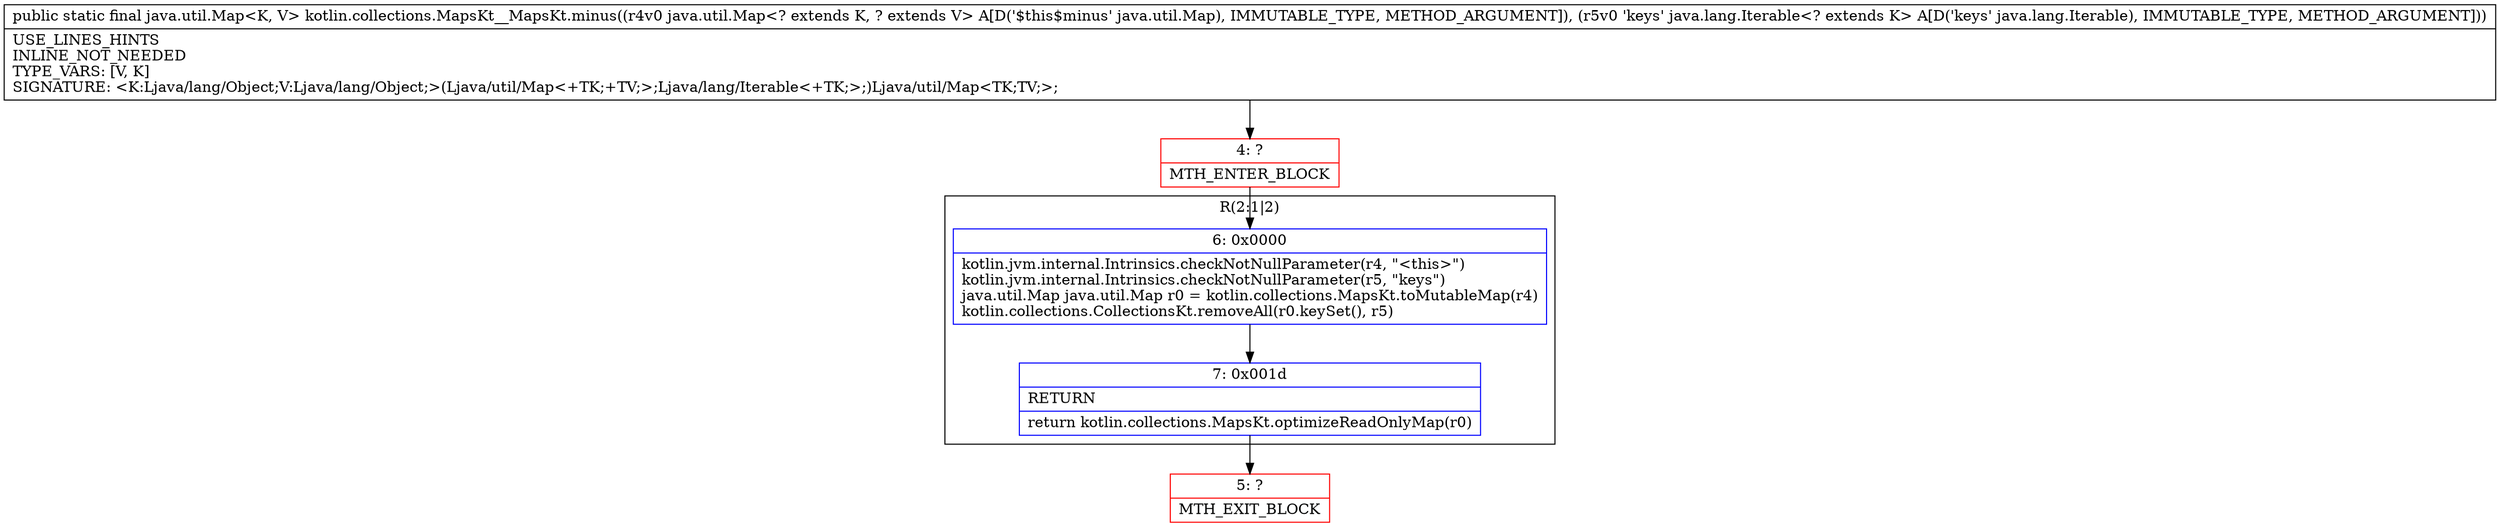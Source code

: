 digraph "CFG forkotlin.collections.MapsKt__MapsKt.minus(Ljava\/util\/Map;Ljava\/lang\/Iterable;)Ljava\/util\/Map;" {
subgraph cluster_Region_1888475077 {
label = "R(2:1|2)";
node [shape=record,color=blue];
Node_6 [shape=record,label="{6\:\ 0x0000|kotlin.jvm.internal.Intrinsics.checkNotNullParameter(r4, \"\<this\>\")\lkotlin.jvm.internal.Intrinsics.checkNotNullParameter(r5, \"keys\")\ljava.util.Map java.util.Map r0 = kotlin.collections.MapsKt.toMutableMap(r4)\lkotlin.collections.CollectionsKt.removeAll(r0.keySet(), r5)\l}"];
Node_7 [shape=record,label="{7\:\ 0x001d|RETURN\l|return kotlin.collections.MapsKt.optimizeReadOnlyMap(r0)\l}"];
}
Node_4 [shape=record,color=red,label="{4\:\ ?|MTH_ENTER_BLOCK\l}"];
Node_5 [shape=record,color=red,label="{5\:\ ?|MTH_EXIT_BLOCK\l}"];
MethodNode[shape=record,label="{public static final java.util.Map\<K, V\> kotlin.collections.MapsKt__MapsKt.minus((r4v0 java.util.Map\<? extends K, ? extends V\> A[D('$this$minus' java.util.Map), IMMUTABLE_TYPE, METHOD_ARGUMENT]), (r5v0 'keys' java.lang.Iterable\<? extends K\> A[D('keys' java.lang.Iterable), IMMUTABLE_TYPE, METHOD_ARGUMENT]))  | USE_LINES_HINTS\lINLINE_NOT_NEEDED\lTYPE_VARS: [V, K]\lSIGNATURE: \<K:Ljava\/lang\/Object;V:Ljava\/lang\/Object;\>(Ljava\/util\/Map\<+TK;+TV;\>;Ljava\/lang\/Iterable\<+TK;\>;)Ljava\/util\/Map\<TK;TV;\>;\l}"];
MethodNode -> Node_4;Node_6 -> Node_7;
Node_7 -> Node_5;
Node_4 -> Node_6;
}

